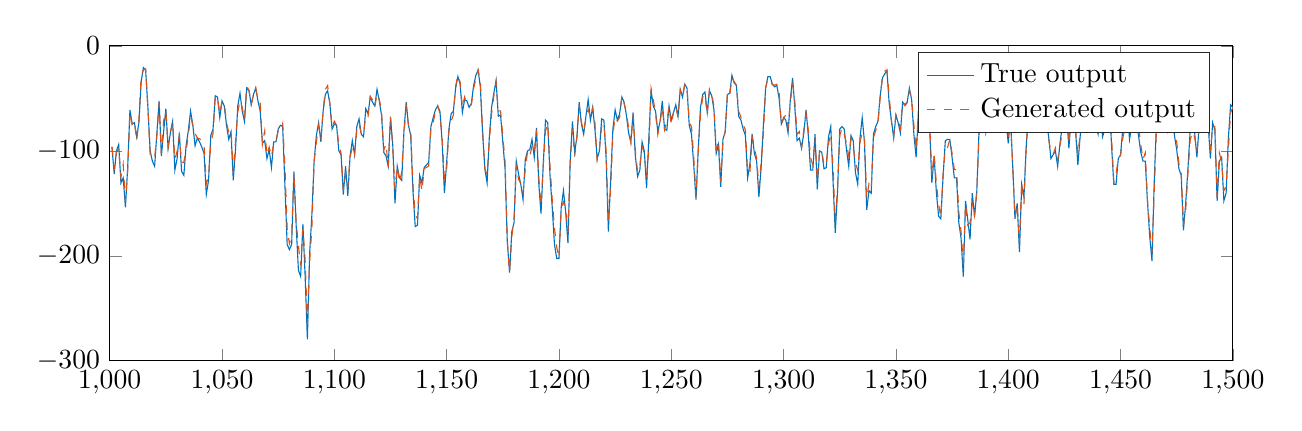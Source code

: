 % This file was created by matlab2tikz.
%
\definecolor{mycolor1}{rgb}{0.0,0.447,0.741}%
\definecolor{mycolor2}{rgb}{0.85,0.325,0.098}%
%
\begin{tikzpicture}

\begin{axis}[%
width=14.264cm,
height=4cm,
at={(0cm,0cm)},
scale only axis,
xmin=1000,
xmax=1500,
ymin=-300,
ymax=0,
axis background/.style={fill=white},
legend style={legend cell align=left, align=left, draw=white!15!black}
]
\addplot [color=mycolor1]
  table[row sep=crcr]{%
1001	-96.436\\
1002	-122.07\\
1003	-100.098\\
1004	-93.994\\
1005	-130.615\\
1006	-125.732\\
1007	-153.809\\
1008	-115.967\\
1009	-61.035\\
1010	-74.463\\
1011	-73.242\\
1012	-86.67\\
1013	-73.242\\
1014	-34.18\\
1015	-20.752\\
1016	-23.193\\
1017	-58.594\\
1018	-100.098\\
1019	-109.863\\
1020	-114.746\\
1021	-83.008\\
1022	-52.49\\
1023	-104.98\\
1024	-81.787\\
1025	-59.814\\
1026	-97.656\\
1027	-83.008\\
1028	-72.021\\
1029	-118.408\\
1030	-107.422\\
1031	-83.008\\
1032	-119.629\\
1033	-123.291\\
1034	-95.215\\
1035	-80.566\\
1036	-62.256\\
1037	-75.684\\
1038	-95.215\\
1039	-87.891\\
1040	-91.553\\
1041	-96.436\\
1042	-102.539\\
1043	-141.602\\
1044	-128.174\\
1045	-85.449\\
1046	-79.346\\
1047	-47.607\\
1048	-48.828\\
1049	-68.359\\
1050	-52.49\\
1051	-57.373\\
1052	-75.684\\
1053	-89.111\\
1054	-81.787\\
1055	-128.174\\
1056	-98.877\\
1057	-57.373\\
1058	-45.166\\
1059	-62.256\\
1060	-72.021\\
1061	-40.283\\
1062	-42.725\\
1063	-56.152\\
1064	-46.387\\
1065	-40.283\\
1066	-52.49\\
1067	-62.256\\
1068	-92.773\\
1069	-90.332\\
1070	-107.422\\
1071	-98.877\\
1072	-115.967\\
1073	-91.553\\
1074	-91.553\\
1075	-79.346\\
1076	-75.684\\
1077	-76.904\\
1078	-133.057\\
1079	-189.209\\
1080	-194.092\\
1081	-189.209\\
1082	-119.629\\
1083	-170.898\\
1084	-213.623\\
1085	-219.727\\
1086	-169.678\\
1087	-219.727\\
1088	-279.541\\
1089	-197.754\\
1090	-161.133\\
1091	-109.863\\
1092	-85.449\\
1093	-73.242\\
1094	-91.553\\
1095	-62.256\\
1096	-46.387\\
1097	-42.725\\
1098	-54.932\\
1099	-79.346\\
1100	-74.463\\
1101	-75.684\\
1102	-100.098\\
1103	-103.76\\
1104	-141.602\\
1105	-114.746\\
1106	-142.822\\
1107	-104.98\\
1108	-90.332\\
1109	-103.76\\
1110	-76.904\\
1111	-69.58\\
1112	-84.229\\
1113	-86.67\\
1114	-59.814\\
1115	-64.697\\
1116	-48.828\\
1117	-53.711\\
1118	-57.373\\
1119	-41.504\\
1120	-52.49\\
1121	-65.918\\
1122	-101.318\\
1123	-104.98\\
1124	-114.746\\
1125	-68.359\\
1126	-93.994\\
1127	-150.146\\
1128	-114.746\\
1129	-125.732\\
1130	-128.174\\
1131	-80.566\\
1132	-53.711\\
1133	-75.684\\
1134	-85.449\\
1135	-137.939\\
1136	-172.119\\
1137	-170.898\\
1138	-123.291\\
1139	-130.615\\
1140	-115.967\\
1141	-113.525\\
1142	-111.084\\
1143	-76.904\\
1144	-68.359\\
1145	-61.035\\
1146	-57.373\\
1147	-62.256\\
1148	-91.553\\
1149	-140.381\\
1150	-111.084\\
1151	-79.346\\
1152	-64.697\\
1153	-62.256\\
1154	-40.283\\
1155	-29.297\\
1156	-36.621\\
1157	-63.477\\
1158	-51.27\\
1159	-52.49\\
1160	-58.594\\
1161	-54.932\\
1162	-37.842\\
1163	-28.076\\
1164	-23.193\\
1165	-39.063\\
1166	-83.008\\
1167	-117.188\\
1168	-130.615\\
1169	-86.67\\
1170	-58.594\\
1171	-45.166\\
1172	-32.959\\
1173	-67.139\\
1174	-65.918\\
1175	-91.553\\
1176	-117.188\\
1177	-186.768\\
1178	-216.064\\
1179	-177.002\\
1180	-168.457\\
1181	-109.863\\
1182	-122.07\\
1183	-131.836\\
1184	-146.484\\
1185	-108.643\\
1186	-100.098\\
1187	-98.877\\
1188	-89.111\\
1189	-106.201\\
1190	-78.125\\
1191	-130.615\\
1192	-159.912\\
1193	-113.525\\
1194	-70.801\\
1195	-73.242\\
1196	-123.291\\
1197	-153.809\\
1198	-189.209\\
1199	-202.637\\
1200	-202.637\\
1201	-153.809\\
1202	-137.939\\
1203	-158.691\\
1204	-187.988\\
1205	-109.863\\
1206	-72.021\\
1207	-101.318\\
1208	-86.67\\
1209	-53.711\\
1210	-74.463\\
1211	-84.229\\
1212	-67.139\\
1213	-51.27\\
1214	-70.801\\
1215	-58.594\\
1216	-79.346\\
1217	-107.422\\
1218	-100.098\\
1219	-69.58\\
1220	-70.801\\
1221	-107.422\\
1222	-177.002\\
1223	-128.174\\
1224	-79.346\\
1225	-61.035\\
1226	-70.801\\
1227	-64.697\\
1228	-48.828\\
1229	-53.711\\
1230	-65.918\\
1231	-83.008\\
1232	-91.553\\
1233	-63.477\\
1234	-104.98\\
1235	-124.512\\
1236	-118.408\\
1237	-91.553\\
1238	-100.098\\
1239	-135.498\\
1240	-87.891\\
1241	-42.725\\
1242	-57.373\\
1243	-62.256\\
1244	-81.787\\
1245	-72.021\\
1246	-52.49\\
1247	-79.346\\
1248	-80.566\\
1249	-57.373\\
1250	-70.801\\
1251	-63.477\\
1252	-56.152\\
1253	-67.139\\
1254	-41.504\\
1255	-48.828\\
1256	-36.621\\
1257	-40.283\\
1258	-75.684\\
1259	-84.229\\
1260	-113.525\\
1261	-146.484\\
1262	-98.877\\
1263	-58.594\\
1264	-46.387\\
1265	-43.945\\
1266	-63.477\\
1267	-42.725\\
1268	-47.607\\
1269	-61.035\\
1270	-102.539\\
1271	-93.994\\
1272	-134.277\\
1273	-89.111\\
1274	-81.787\\
1275	-46.387\\
1276	-45.166\\
1277	-28.076\\
1278	-35.4\\
1279	-37.842\\
1280	-67.139\\
1281	-70.801\\
1282	-79.346\\
1283	-85.449\\
1284	-125.732\\
1285	-112.305\\
1286	-84.229\\
1287	-102.539\\
1288	-109.863\\
1289	-144.043\\
1290	-115.967\\
1291	-75.684\\
1292	-40.283\\
1293	-29.297\\
1294	-29.297\\
1295	-36.621\\
1296	-39.063\\
1297	-37.842\\
1298	-50.049\\
1299	-74.463\\
1300	-68.359\\
1301	-70.801\\
1302	-83.008\\
1303	-51.27\\
1304	-30.518\\
1305	-58.594\\
1306	-90.332\\
1307	-87.891\\
1308	-97.656\\
1309	-83.008\\
1310	-61.035\\
1311	-85.449\\
1312	-118.408\\
1313	-118.408\\
1314	-84.229\\
1315	-136.719\\
1316	-100.098\\
1317	-101.318\\
1318	-117.188\\
1319	-115.967\\
1320	-86.67\\
1321	-76.904\\
1322	-128.174\\
1323	-178.223\\
1324	-139.16\\
1325	-79.346\\
1326	-76.904\\
1327	-79.346\\
1328	-98.877\\
1329	-114.746\\
1330	-85.449\\
1331	-90.332\\
1332	-120.85\\
1333	-131.836\\
1334	-87.891\\
1335	-68.359\\
1336	-91.553\\
1337	-156.25\\
1338	-137.939\\
1339	-140.381\\
1340	-84.229\\
1341	-76.904\\
1342	-72.021\\
1343	-47.607\\
1344	-30.518\\
1345	-26.855\\
1346	-23.193\\
1347	-54.932\\
1348	-70.801\\
1349	-87.891\\
1350	-65.918\\
1351	-73.242\\
1352	-83.008\\
1353	-53.711\\
1354	-56.152\\
1355	-53.711\\
1356	-40.283\\
1357	-51.27\\
1358	-84.229\\
1359	-106.201\\
1360	-63.477\\
1361	-48.828\\
1362	-40.283\\
1363	-50.049\\
1364	-35.4\\
1365	-76.904\\
1366	-130.615\\
1367	-104.98\\
1368	-139.16\\
1369	-162.354\\
1370	-164.795\\
1371	-124.512\\
1372	-90.332\\
1373	-89.111\\
1374	-89.111\\
1375	-106.201\\
1376	-125.732\\
1377	-125.732\\
1378	-168.457\\
1379	-183.105\\
1380	-219.727\\
1381	-147.705\\
1382	-166.016\\
1383	-184.326\\
1384	-140.381\\
1385	-162.354\\
1386	-139.16\\
1387	-80.566\\
1388	-52.49\\
1389	-56.152\\
1390	-81.787\\
1391	-65.918\\
1392	-43.945\\
1393	-62.256\\
1394	-47.607\\
1395	-36.621\\
1396	-46.387\\
1397	-52.49\\
1398	-36.621\\
1399	-70.801\\
1400	-92.773\\
1401	-68.359\\
1402	-114.746\\
1403	-164.795\\
1404	-150.146\\
1405	-196.533\\
1406	-131.836\\
1407	-144.043\\
1408	-96.436\\
1409	-63.477\\
1410	-76.904\\
1411	-59.814\\
1412	-45.166\\
1413	-64.697\\
1414	-36.621\\
1415	-28.076\\
1416	-34.18\\
1417	-70.801\\
1418	-86.67\\
1419	-107.422\\
1420	-103.76\\
1421	-100.098\\
1422	-114.746\\
1423	-93.994\\
1424	-76.904\\
1425	-76.904\\
1426	-62.256\\
1427	-97.656\\
1428	-68.359\\
1429	-56.152\\
1430	-81.787\\
1431	-113.525\\
1432	-86.67\\
1433	-65.918\\
1434	-56.152\\
1435	-65.918\\
1436	-45.166\\
1437	-45.166\\
1438	-59.814\\
1439	-75.684\\
1440	-84.229\\
1441	-65.918\\
1442	-86.67\\
1443	-79.346\\
1444	-47.607\\
1445	-50.049\\
1446	-95.215\\
1447	-131.836\\
1448	-131.836\\
1449	-107.422\\
1450	-103.76\\
1451	-79.346\\
1452	-76.904\\
1453	-61.035\\
1454	-89.111\\
1455	-75.684\\
1456	-50.049\\
1457	-74.463\\
1458	-85.449\\
1459	-101.318\\
1460	-109.863\\
1461	-109.863\\
1462	-148.926\\
1463	-181.885\\
1464	-205.078\\
1465	-129.395\\
1466	-73.242\\
1467	-47.607\\
1468	-34.18\\
1469	-54.932\\
1470	-46.387\\
1471	-80.566\\
1472	-72.021\\
1473	-64.697\\
1474	-85.449\\
1475	-98.877\\
1476	-117.188\\
1477	-123.291\\
1478	-175.781\\
1479	-150.146\\
1480	-117.188\\
1481	-80.566\\
1482	-80.566\\
1483	-83.008\\
1484	-106.201\\
1485	-75.684\\
1486	-79.346\\
1487	-74.463\\
1488	-42.725\\
1489	-74.463\\
1490	-107.422\\
1491	-73.242\\
1492	-80.566\\
1493	-147.705\\
1494	-109.863\\
1495	-106.201\\
1496	-147.705\\
1497	-140.381\\
1498	-87.891\\
1499	-56.152\\
1500	-58.594\\
};
\addlegendentry{True output}

\addplot [color=mycolor2, dashed]
  table[row sep=crcr]{%
1001	-96.099\\
1002	-116.547\\
1003	-101.765\\
1004	-97.54\\
1005	-125.094\\
1006	-112.844\\
1007	-148.627\\
1008	-118.953\\
1009	-63.808\\
1010	-74.829\\
1011	-71.502\\
1012	-90.535\\
1013	-70.491\\
1014	-29.024\\
1015	-23.099\\
1016	-21.953\\
1017	-58.764\\
1018	-103.34\\
1019	-102.622\\
1020	-106.443\\
1021	-85.456\\
1022	-54.446\\
1023	-103.486\\
1024	-71.2\\
1025	-62.505\\
1026	-96.471\\
1027	-82.0\\
1028	-72.504\\
1029	-108.266\\
1030	-100.422\\
1031	-85.709\\
1032	-111.528\\
1033	-110.719\\
1034	-100.124\\
1035	-84.789\\
1036	-67.227\\
1037	-75.654\\
1038	-83.431\\
1039	-87.777\\
1040	-88.565\\
1041	-90.562\\
1042	-95.104\\
1043	-131.53\\
1044	-124.122\\
1045	-93.9\\
1046	-83.274\\
1047	-47.602\\
1048	-49.434\\
1049	-64.951\\
1050	-52.621\\
1051	-54.413\\
1052	-73.178\\
1053	-82.492\\
1054	-79.613\\
1055	-121.17\\
1056	-91.192\\
1057	-63.201\\
1058	-52.126\\
1059	-58.756\\
1060	-70.204\\
1061	-38.641\\
1062	-42.325\\
1063	-55.526\\
1064	-47.08\\
1065	-40.066\\
1066	-51.252\\
1067	-54.729\\
1068	-93.542\\
1069	-81.021\\
1070	-103.953\\
1071	-96.497\\
1072	-105.627\\
1073	-93.407\\
1074	-91.713\\
1075	-81.105\\
1076	-81.16\\
1077	-74.008\\
1078	-114.589\\
1079	-174.132\\
1080	-188.354\\
1081	-181.164\\
1082	-121.182\\
1083	-167.882\\
1084	-190.144\\
1085	-209.516\\
1086	-174.112\\
1087	-203.747\\
1088	-264.943\\
1089	-205.148\\
1090	-173.745\\
1091	-110.219\\
1092	-91.59\\
1093	-75.98\\
1094	-88.875\\
1095	-62.212\\
1096	-41.564\\
1097	-37.823\\
1098	-54.866\\
1099	-77.884\\
1100	-71.784\\
1101	-76.025\\
1102	-94.38\\
1103	-102.158\\
1104	-137.593\\
1105	-122.392\\
1106	-134.199\\
1107	-105.955\\
1108	-97.008\\
1109	-103.901\\
1110	-80.59\\
1111	-74.034\\
1112	-84.538\\
1113	-83.938\\
1114	-66.455\\
1115	-67.422\\
1116	-48.045\\
1117	-51.527\\
1118	-58.313\\
1119	-45.493\\
1120	-50.616\\
1121	-62.349\\
1122	-99.575\\
1123	-93.489\\
1124	-115.282\\
1125	-67.434\\
1126	-97.115\\
1127	-136.378\\
1128	-114.598\\
1129	-130.051\\
1130	-120.01\\
1131	-83.447\\
1132	-58.214\\
1133	-75.541\\
1134	-81.823\\
1135	-132.352\\
1136	-161.186\\
1137	-164.557\\
1138	-124.039\\
1139	-138.544\\
1140	-116.918\\
1141	-115.809\\
1142	-114.425\\
1143	-77.508\\
1144	-73.364\\
1145	-62.417\\
1146	-57.03\\
1147	-64.462\\
1148	-88.659\\
1149	-126.326\\
1150	-117.399\\
1151	-81.314\\
1152	-71.549\\
1153	-65.95\\
1154	-38.231\\
1155	-28.089\\
1156	-34.576\\
1157	-58.53\\
1158	-48.663\\
1159	-55.54\\
1160	-56.361\\
1161	-56.176\\
1162	-40.573\\
1163	-31.614\\
1164	-23.034\\
1165	-33.808\\
1166	-80.538\\
1167	-116.786\\
1168	-123.237\\
1169	-90.165\\
1170	-65.039\\
1171	-47.967\\
1172	-34.43\\
1173	-62.073\\
1174	-61.993\\
1175	-86.153\\
1176	-110.248\\
1177	-185.628\\
1178	-215.648\\
1179	-181.765\\
1180	-164.916\\
1181	-113.219\\
1182	-127.178\\
1183	-131.046\\
1184	-139.806\\
1185	-117.697\\
1186	-100.707\\
1187	-105.106\\
1188	-95.704\\
1189	-101.459\\
1190	-80.342\\
1191	-124.915\\
1192	-152.064\\
1193	-114.445\\
1194	-81.151\\
1195	-74.245\\
1196	-113.906\\
1197	-146.677\\
1198	-173.752\\
1199	-191.78\\
1200	-202.316\\
1201	-154.538\\
1202	-148.668\\
1203	-155.395\\
1204	-177.722\\
1205	-110.429\\
1206	-78.823\\
1207	-105.2\\
1208	-86.489\\
1209	-56.311\\
1210	-72.746\\
1211	-81.739\\
1212	-69.501\\
1213	-60.749\\
1214	-67.805\\
1215	-59.058\\
1216	-73.198\\
1217	-109.017\\
1218	-98.468\\
1219	-76.225\\
1220	-73.801\\
1221	-100.412\\
1222	-166.871\\
1223	-136.914\\
1224	-83.948\\
1225	-68.251\\
1226	-71.743\\
1227	-68.225\\
1228	-48.017\\
1229	-55.115\\
1230	-63.116\\
1231	-78.484\\
1232	-92.425\\
1233	-66.326\\
1234	-99.703\\
1235	-120.221\\
1236	-114.168\\
1237	-95.88\\
1238	-102.153\\
1239	-125.043\\
1240	-99.087\\
1241	-40.547\\
1242	-51.331\\
1243	-64.685\\
1244	-84.542\\
1245	-72.566\\
1246	-58.685\\
1247	-80.041\\
1248	-72.023\\
1249	-58.339\\
1250	-75.437\\
1251	-63.119\\
1252	-57.539\\
1253	-68.425\\
1254	-42.264\\
1255	-49.68\\
1256	-36.109\\
1257	-40.71\\
1258	-71.881\\
1259	-77.335\\
1260	-105.939\\
1261	-143.827\\
1262	-100.454\\
1263	-65.317\\
1264	-48.892\\
1265	-46.43\\
1266	-66.207\\
1267	-41.157\\
1268	-45.81\\
1269	-57.551\\
1270	-98.512\\
1271	-90.384\\
1272	-129.644\\
1273	-90.832\\
1274	-82.223\\
1275	-44.39\\
1276	-47.741\\
1277	-30.483\\
1278	-34.057\\
1279	-37.519\\
1280	-62.418\\
1281	-67.868\\
1282	-75.199\\
1283	-80.13\\
1284	-121.072\\
1285	-120.319\\
1286	-86.755\\
1287	-96.905\\
1288	-107.241\\
1289	-134.088\\
1290	-111.5\\
1291	-83.526\\
1292	-40.112\\
1293	-31.123\\
1294	-31.892\\
1295	-37.023\\
1296	-37.456\\
1297	-36.688\\
1298	-44.107\\
1299	-74.909\\
1300	-69.231\\
1301	-65.607\\
1302	-77.494\\
1303	-54.149\\
1304	-35.078\\
1305	-53.216\\
1306	-84.366\\
1307	-81.682\\
1308	-96.424\\
1309	-80.332\\
1310	-64.771\\
1311	-80.561\\
1312	-106.586\\
1313	-113.327\\
1314	-87.176\\
1315	-128.642\\
1316	-100.999\\
1317	-98.843\\
1318	-115.135\\
1319	-111.813\\
1320	-92.78\\
1321	-83.952\\
1322	-115.263\\
1323	-167.292\\
1324	-135.689\\
1325	-85.462\\
1326	-78.462\\
1327	-84.225\\
1328	-93.112\\
1329	-104.943\\
1330	-88.633\\
1331	-96.984\\
1332	-111.384\\
1333	-118.694\\
1334	-91.713\\
1335	-82.896\\
1336	-89.273\\
1337	-145.326\\
1338	-131.425\\
1339	-136.288\\
1340	-87.592\\
1341	-80.67\\
1342	-74.7\\
1343	-49.105\\
1344	-29.527\\
1345	-24.117\\
1346	-23.135\\
1347	-47.514\\
1348	-72.017\\
1349	-85.722\\
1350	-65.562\\
1351	-70.019\\
1352	-78.958\\
1353	-53.348\\
1354	-57.058\\
1355	-54.43\\
1356	-42.682\\
1357	-50.668\\
1358	-75.24\\
1359	-99.193\\
1360	-62.381\\
1361	-53.973\\
1362	-46.059\\
1363	-52.226\\
1364	-33.144\\
1365	-72.268\\
1366	-123.646\\
1367	-102.75\\
1368	-130.983\\
1369	-150.979\\
1370	-163.208\\
1371	-122.623\\
1372	-97.201\\
1373	-96.896\\
1374	-88.869\\
1375	-102.412\\
1376	-117.706\\
1377	-118.113\\
1378	-158.257\\
1379	-176.997\\
1380	-207.703\\
1381	-151.035\\
1382	-170.865\\
1383	-168.373\\
1384	-150.637\\
1385	-161.906\\
1386	-138.727\\
1387	-86.154\\
1388	-52.847\\
1389	-54.498\\
1390	-77.6\\
1391	-65.615\\
1392	-48.631\\
1393	-62.665\\
1394	-46.36\\
1395	-38.315\\
1396	-44.875\\
1397	-47.129\\
1398	-41.474\\
1399	-63.751\\
1400	-87.592\\
1401	-70.277\\
1402	-113.912\\
1403	-163.837\\
1404	-151.224\\
1405	-187.448\\
1406	-129.686\\
1407	-150.855\\
1408	-96.783\\
1409	-65.572\\
1410	-75.545\\
1411	-64.902\\
1412	-46.808\\
1413	-58.436\\
1414	-42.083\\
1415	-24.215\\
1416	-28.946\\
1417	-66.658\\
1418	-88.67\\
1419	-101.725\\
1420	-103.23\\
1421	-97.139\\
1422	-108.894\\
1423	-95.556\\
1424	-83.015\\
1425	-80.388\\
1426	-65.667\\
1427	-93.217\\
1428	-62.77\\
1429	-60.531\\
1430	-81.357\\
1431	-103.064\\
1432	-84.288\\
1433	-71.677\\
1434	-62.398\\
1435	-66.682\\
1436	-44.886\\
1437	-44.225\\
1438	-58.21\\
1439	-68.634\\
1440	-79.21\\
1441	-70.782\\
1442	-82.157\\
1443	-74.865\\
1444	-52.253\\
1445	-53.383\\
1446	-86.943\\
1447	-129.903\\
1448	-122.752\\
1449	-106.542\\
1450	-104.561\\
1451	-87.938\\
1452	-78.289\\
1453	-66.092\\
1454	-80.218\\
1455	-78.546\\
1456	-52.638\\
1457	-72.182\\
1458	-76.91\\
1459	-94.032\\
1460	-108.483\\
1461	-101.847\\
1462	-147.633\\
1463	-173.676\\
1464	-197.029\\
1465	-139.606\\
1466	-76.704\\
1467	-48.543\\
1468	-36.79\\
1469	-49.157\\
1470	-45.321\\
1471	-78.132\\
1472	-69.046\\
1473	-66.204\\
1474	-81.327\\
1475	-91.581\\
1476	-112.463\\
1477	-119.439\\
1478	-170.46\\
1479	-156.543\\
1480	-121.035\\
1481	-89.847\\
1482	-81.875\\
1483	-87.408\\
1484	-100.458\\
1485	-76.276\\
1486	-80.063\\
1487	-81.186\\
1488	-39.542\\
1489	-67.903\\
1490	-100.281\\
1491	-76.225\\
1492	-76.966\\
1493	-144.134\\
1494	-102.09\\
1495	-110.9\\
1496	-137.798\\
1497	-134.562\\
1498	-98.379\\
1499	-63.525\\
1500	-58.737\\
};
\addlegendentry{Generated output}

\end{axis}
\end{tikzpicture}%